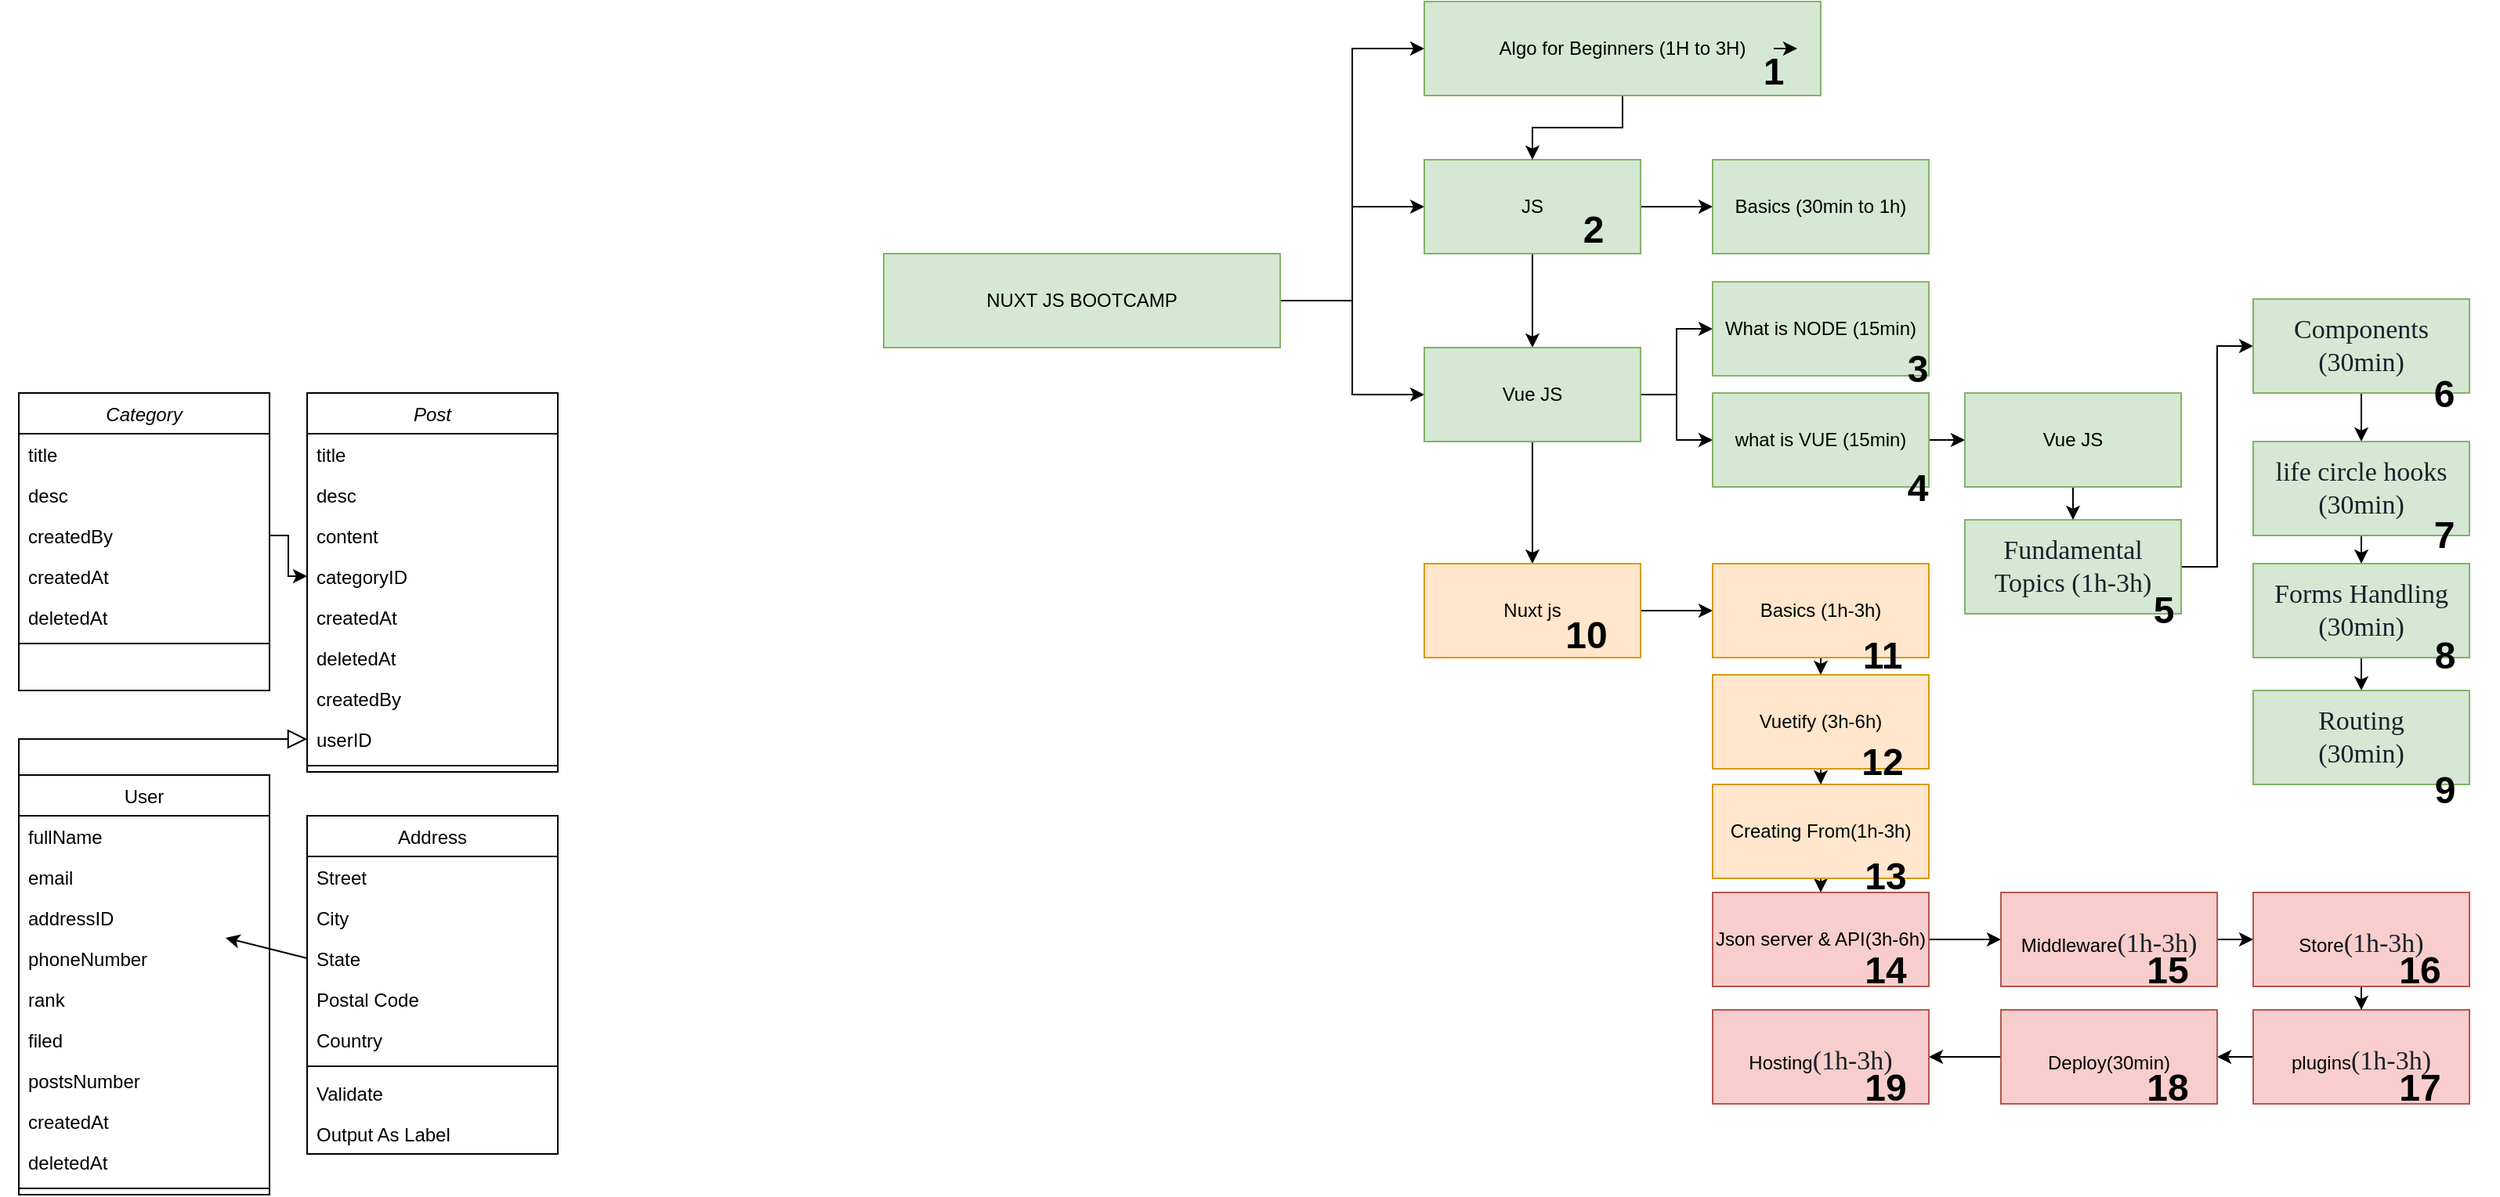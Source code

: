 <mxfile version="20.6.2" type="github">
  <diagram id="C5RBs43oDa-KdzZeNtuy" name="Page-1">
    <mxGraphModel dx="578" dy="1214" grid="1" gridSize="23" guides="1" tooltips="1" connect="1" arrows="1" fold="1" page="0" pageScale="1" pageWidth="827" pageHeight="1169" math="0" shadow="0">
      <root>
        <mxCell id="WIyWlLk6GJQsqaUBKTNV-0" />
        <mxCell id="WIyWlLk6GJQsqaUBKTNV-1" parent="WIyWlLk6GJQsqaUBKTNV-0" />
        <object label="Post" id="kCnNs-N1UpQutXAOZgna-0">
          <mxCell style="swimlane;fontStyle=2;align=center;verticalAlign=top;childLayout=stackLayout;horizontal=1;startSize=26;horizontalStack=0;resizeParent=1;resizeLast=0;collapsible=1;marginBottom=0;rounded=0;shadow=0;strokeWidth=1;" parent="WIyWlLk6GJQsqaUBKTNV-1" vertex="1">
            <mxGeometry x="1311" y="66" width="160" height="242" as="geometry">
              <mxRectangle x="1403" y="276" width="160" height="26" as="alternateBounds" />
            </mxGeometry>
          </mxCell>
        </object>
        <mxCell id="kCnNs-N1UpQutXAOZgna-1" value="title" style="text;align=left;verticalAlign=top;spacingLeft=4;spacingRight=4;overflow=hidden;rotatable=0;points=[[0,0.5],[1,0.5]];portConstraint=eastwest;" parent="kCnNs-N1UpQutXAOZgna-0" vertex="1">
          <mxGeometry y="26" width="160" height="26" as="geometry" />
        </mxCell>
        <mxCell id="kCnNs-N1UpQutXAOZgna-2" value="desc" style="text;align=left;verticalAlign=top;spacingLeft=4;spacingRight=4;overflow=hidden;rotatable=0;points=[[0,0.5],[1,0.5]];portConstraint=eastwest;rounded=0;shadow=0;html=0;" parent="kCnNs-N1UpQutXAOZgna-0" vertex="1">
          <mxGeometry y="52" width="160" height="26" as="geometry" />
        </mxCell>
        <mxCell id="kCnNs-N1UpQutXAOZgna-3" value="content" style="text;align=left;verticalAlign=top;spacingLeft=4;spacingRight=4;overflow=hidden;rotatable=0;points=[[0,0.5],[1,0.5]];portConstraint=eastwest;rounded=0;shadow=0;html=0;" parent="kCnNs-N1UpQutXAOZgna-0" vertex="1">
          <mxGeometry y="78" width="160" height="26" as="geometry" />
        </mxCell>
        <mxCell id="kCnNs-N1UpQutXAOZgna-31" value="categoryID" style="text;align=left;verticalAlign=top;spacingLeft=4;spacingRight=4;overflow=hidden;rotatable=0;points=[[0,0.5],[1,0.5]];portConstraint=eastwest;rounded=0;shadow=0;html=0;" parent="kCnNs-N1UpQutXAOZgna-0" vertex="1">
          <mxGeometry y="104" width="160" height="26" as="geometry" />
        </mxCell>
        <mxCell id="kCnNs-N1UpQutXAOZgna-47" value="createdAt" style="text;align=left;verticalAlign=top;spacingLeft=4;spacingRight=4;overflow=hidden;rotatable=0;points=[[0,0.5],[1,0.5]];portConstraint=eastwest;rounded=0;shadow=0;html=0;" parent="kCnNs-N1UpQutXAOZgna-0" vertex="1">
          <mxGeometry y="130" width="160" height="26" as="geometry" />
        </mxCell>
        <mxCell id="kCnNs-N1UpQutXAOZgna-48" value="deletedAt" style="text;align=left;verticalAlign=top;spacingLeft=4;spacingRight=4;overflow=hidden;rotatable=0;points=[[0,0.5],[1,0.5]];portConstraint=eastwest;rounded=0;shadow=0;html=0;" parent="kCnNs-N1UpQutXAOZgna-0" vertex="1">
          <mxGeometry y="156" width="160" height="26" as="geometry" />
        </mxCell>
        <mxCell id="kCnNs-N1UpQutXAOZgna-46" value="createdBy" style="text;align=left;verticalAlign=top;spacingLeft=4;spacingRight=4;overflow=hidden;rotatable=0;points=[[0,0.5],[1,0.5]];portConstraint=eastwest;rounded=0;shadow=0;html=0;" parent="kCnNs-N1UpQutXAOZgna-0" vertex="1">
          <mxGeometry y="182" width="160" height="26" as="geometry" />
        </mxCell>
        <mxCell id="kCnNs-N1UpQutXAOZgna-32" value="userID" style="text;align=left;verticalAlign=top;spacingLeft=4;spacingRight=4;overflow=hidden;rotatable=0;points=[[0,0.5],[1,0.5]];portConstraint=eastwest;rounded=0;shadow=0;html=0;" parent="kCnNs-N1UpQutXAOZgna-0" vertex="1">
          <mxGeometry y="208" width="160" height="26" as="geometry" />
        </mxCell>
        <mxCell id="kCnNs-N1UpQutXAOZgna-4" value="" style="line;html=1;strokeWidth=1;align=left;verticalAlign=middle;spacingTop=-1;spacingLeft=3;spacingRight=3;rotatable=0;labelPosition=right;points=[];portConstraint=eastwest;" parent="kCnNs-N1UpQutXAOZgna-0" vertex="1">
          <mxGeometry y="234" width="160" height="8" as="geometry" />
        </mxCell>
        <mxCell id="kCnNs-N1UpQutXAOZgna-6" value="User" style="swimlane;fontStyle=0;align=center;verticalAlign=top;childLayout=stackLayout;horizontal=1;startSize=26;horizontalStack=0;resizeParent=1;resizeLast=0;collapsible=1;marginBottom=0;rounded=0;shadow=0;strokeWidth=1;" parent="WIyWlLk6GJQsqaUBKTNV-1" vertex="1">
          <mxGeometry x="1127" y="310" width="160" height="268" as="geometry">
            <mxRectangle x="130" y="380" width="160" height="26" as="alternateBounds" />
          </mxGeometry>
        </mxCell>
        <mxCell id="kCnNs-N1UpQutXAOZgna-7" value="fullName" style="text;align=left;verticalAlign=top;spacingLeft=4;spacingRight=4;overflow=hidden;rotatable=0;points=[[0,0.5],[1,0.5]];portConstraint=eastwest;" parent="kCnNs-N1UpQutXAOZgna-6" vertex="1">
          <mxGeometry y="26" width="160" height="26" as="geometry" />
        </mxCell>
        <mxCell id="kCnNs-N1UpQutXAOZgna-33" value="email" style="text;align=left;verticalAlign=top;spacingLeft=4;spacingRight=4;overflow=hidden;rotatable=0;points=[[0,0.5],[1,0.5]];portConstraint=eastwest;rounded=0;shadow=0;html=0;" parent="kCnNs-N1UpQutXAOZgna-6" vertex="1">
          <mxGeometry y="52" width="160" height="26" as="geometry" />
        </mxCell>
        <mxCell id="kCnNs-N1UpQutXAOZgna-37" value="addressID" style="text;align=left;verticalAlign=top;spacingLeft=4;spacingRight=4;overflow=hidden;rotatable=0;points=[[0,0.5],[1,0.5]];portConstraint=eastwest;rounded=0;shadow=0;html=0;" parent="kCnNs-N1UpQutXAOZgna-6" vertex="1">
          <mxGeometry y="78" width="160" height="26" as="geometry" />
        </mxCell>
        <mxCell id="kCnNs-N1UpQutXAOZgna-34" value="phoneNumber" style="text;align=left;verticalAlign=top;spacingLeft=4;spacingRight=4;overflow=hidden;rotatable=0;points=[[0,0.5],[1,0.5]];portConstraint=eastwest;rounded=0;shadow=0;html=0;" parent="kCnNs-N1UpQutXAOZgna-6" vertex="1">
          <mxGeometry y="104" width="160" height="26" as="geometry" />
        </mxCell>
        <mxCell id="kCnNs-N1UpQutXAOZgna-8" value="rank" style="text;align=left;verticalAlign=top;spacingLeft=4;spacingRight=4;overflow=hidden;rotatable=0;points=[[0,0.5],[1,0.5]];portConstraint=eastwest;rounded=0;shadow=0;html=0;" parent="kCnNs-N1UpQutXAOZgna-6" vertex="1">
          <mxGeometry y="130" width="160" height="26" as="geometry" />
        </mxCell>
        <mxCell id="kCnNs-N1UpQutXAOZgna-36" value="filed" style="text;align=left;verticalAlign=top;spacingLeft=4;spacingRight=4;overflow=hidden;rotatable=0;points=[[0,0.5],[1,0.5]];portConstraint=eastwest;rounded=0;shadow=0;html=0;" parent="kCnNs-N1UpQutXAOZgna-6" vertex="1">
          <mxGeometry y="156" width="160" height="26" as="geometry" />
        </mxCell>
        <mxCell id="kCnNs-N1UpQutXAOZgna-35" value="postsNumber" style="text;align=left;verticalAlign=top;spacingLeft=4;spacingRight=4;overflow=hidden;rotatable=0;points=[[0,0.5],[1,0.5]];portConstraint=eastwest;rounded=0;shadow=0;html=0;" parent="kCnNs-N1UpQutXAOZgna-6" vertex="1">
          <mxGeometry y="182" width="160" height="26" as="geometry" />
        </mxCell>
        <mxCell id="kCnNs-N1UpQutXAOZgna-49" value="createdAt" style="text;align=left;verticalAlign=top;spacingLeft=4;spacingRight=4;overflow=hidden;rotatable=0;points=[[0,0.5],[1,0.5]];portConstraint=eastwest;rounded=0;shadow=0;html=0;" parent="kCnNs-N1UpQutXAOZgna-6" vertex="1">
          <mxGeometry y="208" width="160" height="26" as="geometry" />
        </mxCell>
        <mxCell id="kCnNs-N1UpQutXAOZgna-50" value="deletedAt" style="text;align=left;verticalAlign=top;spacingLeft=4;spacingRight=4;overflow=hidden;rotatable=0;points=[[0,0.5],[1,0.5]];portConstraint=eastwest;rounded=0;shadow=0;html=0;" parent="kCnNs-N1UpQutXAOZgna-6" vertex="1">
          <mxGeometry y="234" width="160" height="26" as="geometry" />
        </mxCell>
        <mxCell id="kCnNs-N1UpQutXAOZgna-9" value="" style="line;html=1;strokeWidth=1;align=left;verticalAlign=middle;spacingTop=-1;spacingLeft=3;spacingRight=3;rotatable=0;labelPosition=right;points=[];portConstraint=eastwest;" parent="kCnNs-N1UpQutXAOZgna-6" vertex="1">
          <mxGeometry y="260" width="160" height="8" as="geometry" />
        </mxCell>
        <mxCell id="kCnNs-N1UpQutXAOZgna-12" value="" style="endArrow=block;endSize=10;endFill=0;shadow=0;strokeWidth=1;rounded=0;edgeStyle=elbowEdgeStyle;elbow=vertical;entryX=0;entryY=0.5;entryDx=0;entryDy=0;" parent="WIyWlLk6GJQsqaUBKTNV-1" source="kCnNs-N1UpQutXAOZgna-6" target="kCnNs-N1UpQutXAOZgna-32" edge="1">
          <mxGeometry width="160" relative="1" as="geometry">
            <mxPoint x="1195" y="195" as="sourcePoint" />
            <mxPoint x="1195" y="195" as="targetPoint" />
            <Array as="points">
              <mxPoint x="1127" y="287" />
            </Array>
          </mxGeometry>
        </mxCell>
        <mxCell id="kCnNs-N1UpQutXAOZgna-17" value="Address" style="swimlane;fontStyle=0;align=center;verticalAlign=top;childLayout=stackLayout;horizontal=1;startSize=26;horizontalStack=0;resizeParent=1;resizeLast=0;collapsible=1;marginBottom=0;rounded=0;shadow=0;strokeWidth=1;" parent="WIyWlLk6GJQsqaUBKTNV-1" vertex="1">
          <mxGeometry x="1311" y="336" width="160" height="216" as="geometry">
            <mxRectangle x="550" y="140" width="160" height="26" as="alternateBounds" />
          </mxGeometry>
        </mxCell>
        <mxCell id="kCnNs-N1UpQutXAOZgna-18" value="Street" style="text;align=left;verticalAlign=top;spacingLeft=4;spacingRight=4;overflow=hidden;rotatable=0;points=[[0,0.5],[1,0.5]];portConstraint=eastwest;" parent="kCnNs-N1UpQutXAOZgna-17" vertex="1">
          <mxGeometry y="26" width="160" height="26" as="geometry" />
        </mxCell>
        <mxCell id="kCnNs-N1UpQutXAOZgna-19" value="City" style="text;align=left;verticalAlign=top;spacingLeft=4;spacingRight=4;overflow=hidden;rotatable=0;points=[[0,0.5],[1,0.5]];portConstraint=eastwest;rounded=0;shadow=0;html=0;" parent="kCnNs-N1UpQutXAOZgna-17" vertex="1">
          <mxGeometry y="52" width="160" height="26" as="geometry" />
        </mxCell>
        <mxCell id="kCnNs-N1UpQutXAOZgna-20" value="State" style="text;align=left;verticalAlign=top;spacingLeft=4;spacingRight=4;overflow=hidden;rotatable=0;points=[[0,0.5],[1,0.5]];portConstraint=eastwest;rounded=0;shadow=0;html=0;" parent="kCnNs-N1UpQutXAOZgna-17" vertex="1">
          <mxGeometry y="78" width="160" height="26" as="geometry" />
        </mxCell>
        <mxCell id="kCnNs-N1UpQutXAOZgna-21" value="Postal Code" style="text;align=left;verticalAlign=top;spacingLeft=4;spacingRight=4;overflow=hidden;rotatable=0;points=[[0,0.5],[1,0.5]];portConstraint=eastwest;rounded=0;shadow=0;html=0;" parent="kCnNs-N1UpQutXAOZgna-17" vertex="1">
          <mxGeometry y="104" width="160" height="26" as="geometry" />
        </mxCell>
        <mxCell id="kCnNs-N1UpQutXAOZgna-22" value="Country" style="text;align=left;verticalAlign=top;spacingLeft=4;spacingRight=4;overflow=hidden;rotatable=0;points=[[0,0.5],[1,0.5]];portConstraint=eastwest;rounded=0;shadow=0;html=0;" parent="kCnNs-N1UpQutXAOZgna-17" vertex="1">
          <mxGeometry y="130" width="160" height="26" as="geometry" />
        </mxCell>
        <mxCell id="kCnNs-N1UpQutXAOZgna-23" value="" style="line;html=1;strokeWidth=1;align=left;verticalAlign=middle;spacingTop=-1;spacingLeft=3;spacingRight=3;rotatable=0;labelPosition=right;points=[];portConstraint=eastwest;" parent="kCnNs-N1UpQutXAOZgna-17" vertex="1">
          <mxGeometry y="156" width="160" height="8" as="geometry" />
        </mxCell>
        <mxCell id="kCnNs-N1UpQutXAOZgna-24" value="Validate" style="text;align=left;verticalAlign=top;spacingLeft=4;spacingRight=4;overflow=hidden;rotatable=0;points=[[0,0.5],[1,0.5]];portConstraint=eastwest;" parent="kCnNs-N1UpQutXAOZgna-17" vertex="1">
          <mxGeometry y="164" width="160" height="26" as="geometry" />
        </mxCell>
        <mxCell id="kCnNs-N1UpQutXAOZgna-25" value="Output As Label" style="text;align=left;verticalAlign=top;spacingLeft=4;spacingRight=4;overflow=hidden;rotatable=0;points=[[0,0.5],[1,0.5]];portConstraint=eastwest;" parent="kCnNs-N1UpQutXAOZgna-17" vertex="1">
          <mxGeometry y="190" width="160" height="26" as="geometry" />
        </mxCell>
        <mxCell id="kCnNs-N1UpQutXAOZgna-38" value="" style="endArrow=classic;html=1;rounded=0;exitX=0;exitY=0.5;exitDx=0;exitDy=0;" parent="WIyWlLk6GJQsqaUBKTNV-1" source="kCnNs-N1UpQutXAOZgna-20" target="kCnNs-N1UpQutXAOZgna-37" edge="1">
          <mxGeometry width="50" height="50" relative="1" as="geometry">
            <mxPoint x="1334" y="418" as="sourcePoint" />
            <mxPoint x="1384" y="368" as="targetPoint" />
          </mxGeometry>
        </mxCell>
        <object label="Category" id="kCnNs-N1UpQutXAOZgna-39">
          <mxCell style="swimlane;fontStyle=2;align=center;verticalAlign=top;childLayout=stackLayout;horizontal=1;startSize=26;horizontalStack=0;resizeParent=1;resizeLast=0;collapsible=1;marginBottom=0;rounded=0;shadow=0;strokeWidth=1;" parent="WIyWlLk6GJQsqaUBKTNV-1" vertex="1">
            <mxGeometry x="1127" y="66" width="160" height="190" as="geometry">
              <mxRectangle x="1035" y="92" width="160" height="26" as="alternateBounds" />
            </mxGeometry>
          </mxCell>
        </object>
        <mxCell id="kCnNs-N1UpQutXAOZgna-40" value="title" style="text;align=left;verticalAlign=top;spacingLeft=4;spacingRight=4;overflow=hidden;rotatable=0;points=[[0,0.5],[1,0.5]];portConstraint=eastwest;" parent="kCnNs-N1UpQutXAOZgna-39" vertex="1">
          <mxGeometry y="26" width="160" height="26" as="geometry" />
        </mxCell>
        <mxCell id="kCnNs-N1UpQutXAOZgna-41" value="desc" style="text;align=left;verticalAlign=top;spacingLeft=4;spacingRight=4;overflow=hidden;rotatable=0;points=[[0,0.5],[1,0.5]];portConstraint=eastwest;rounded=0;shadow=0;html=0;" parent="kCnNs-N1UpQutXAOZgna-39" vertex="1">
          <mxGeometry y="52" width="160" height="26" as="geometry" />
        </mxCell>
        <mxCell id="kCnNs-N1UpQutXAOZgna-42" value="createdBy" style="text;align=left;verticalAlign=top;spacingLeft=4;spacingRight=4;overflow=hidden;rotatable=0;points=[[0,0.5],[1,0.5]];portConstraint=eastwest;rounded=0;shadow=0;html=0;" parent="kCnNs-N1UpQutXAOZgna-39" vertex="1">
          <mxGeometry y="78" width="160" height="26" as="geometry" />
        </mxCell>
        <mxCell id="kCnNs-N1UpQutXAOZgna-43" value="createdAt" style="text;align=left;verticalAlign=top;spacingLeft=4;spacingRight=4;overflow=hidden;rotatable=0;points=[[0,0.5],[1,0.5]];portConstraint=eastwest;rounded=0;shadow=0;html=0;" parent="kCnNs-N1UpQutXAOZgna-39" vertex="1">
          <mxGeometry y="104" width="160" height="26" as="geometry" />
        </mxCell>
        <mxCell id="kCnNs-N1UpQutXAOZgna-44" value="deletedAt" style="text;align=left;verticalAlign=top;spacingLeft=4;spacingRight=4;overflow=hidden;rotatable=0;points=[[0,0.5],[1,0.5]];portConstraint=eastwest;rounded=0;shadow=0;html=0;" parent="kCnNs-N1UpQutXAOZgna-39" vertex="1">
          <mxGeometry y="130" width="160" height="26" as="geometry" />
        </mxCell>
        <mxCell id="kCnNs-N1UpQutXAOZgna-45" value="" style="line;html=1;strokeWidth=1;align=left;verticalAlign=middle;spacingTop=-1;spacingLeft=3;spacingRight=3;rotatable=0;labelPosition=right;points=[];portConstraint=eastwest;" parent="kCnNs-N1UpQutXAOZgna-39" vertex="1">
          <mxGeometry y="156" width="160" height="8" as="geometry" />
        </mxCell>
        <mxCell id="kCnNs-N1UpQutXAOZgna-52" value="" style="edgeStyle=elbowEdgeStyle;elbow=horizontal;endArrow=classic;html=1;rounded=0;exitX=1;exitY=0.5;exitDx=0;exitDy=0;entryX=0;entryY=0.5;entryDx=0;entryDy=0;" parent="WIyWlLk6GJQsqaUBKTNV-1" source="kCnNs-N1UpQutXAOZgna-42" target="kCnNs-N1UpQutXAOZgna-31" edge="1">
          <mxGeometry width="50" height="50" relative="1" as="geometry">
            <mxPoint x="874" y="188" as="sourcePoint" />
            <mxPoint x="924" y="138" as="targetPoint" />
          </mxGeometry>
        </mxCell>
        <mxCell id="k8ySrcnPXv-PiuP4__8U-2" style="edgeStyle=orthogonalEdgeStyle;rounded=0;orthogonalLoop=1;jettySize=auto;html=1;" edge="1" parent="WIyWlLk6GJQsqaUBKTNV-1" source="k8ySrcnPXv-PiuP4__8U-0" target="k8ySrcnPXv-PiuP4__8U-1">
          <mxGeometry relative="1" as="geometry" />
        </mxCell>
        <mxCell id="k8ySrcnPXv-PiuP4__8U-4" style="edgeStyle=orthogonalEdgeStyle;rounded=0;orthogonalLoop=1;jettySize=auto;html=1;exitX=1;exitY=0.5;exitDx=0;exitDy=0;" edge="1" parent="WIyWlLk6GJQsqaUBKTNV-1" source="k8ySrcnPXv-PiuP4__8U-0" target="k8ySrcnPXv-PiuP4__8U-3">
          <mxGeometry relative="1" as="geometry" />
        </mxCell>
        <mxCell id="k8ySrcnPXv-PiuP4__8U-81" style="edgeStyle=orthogonalEdgeStyle;rounded=0;orthogonalLoop=1;jettySize=auto;html=1;entryX=0;entryY=0.5;entryDx=0;entryDy=0;fontSize=12;fontColor=#FFFF99;" edge="1" parent="WIyWlLk6GJQsqaUBKTNV-1" source="k8ySrcnPXv-PiuP4__8U-0" target="k8ySrcnPXv-PiuP4__8U-36">
          <mxGeometry relative="1" as="geometry" />
        </mxCell>
        <mxCell id="k8ySrcnPXv-PiuP4__8U-0" value="NUXT JS BOOTCAMP" style="rounded=0;whiteSpace=wrap;html=1;fillColor=#d5e8d4;strokeColor=#82b366;" vertex="1" parent="WIyWlLk6GJQsqaUBKTNV-1">
          <mxGeometry x="1679" y="-23" width="253" height="60" as="geometry" />
        </mxCell>
        <mxCell id="k8ySrcnPXv-PiuP4__8U-6" style="edgeStyle=orthogonalEdgeStyle;rounded=0;orthogonalLoop=1;jettySize=auto;html=1;" edge="1" parent="WIyWlLk6GJQsqaUBKTNV-1" source="k8ySrcnPXv-PiuP4__8U-1" target="k8ySrcnPXv-PiuP4__8U-5">
          <mxGeometry relative="1" as="geometry" />
        </mxCell>
        <mxCell id="k8ySrcnPXv-PiuP4__8U-30" style="edgeStyle=orthogonalEdgeStyle;rounded=0;orthogonalLoop=1;jettySize=auto;html=1;" edge="1" parent="WIyWlLk6GJQsqaUBKTNV-1" source="k8ySrcnPXv-PiuP4__8U-1" target="k8ySrcnPXv-PiuP4__8U-3">
          <mxGeometry relative="1" as="geometry" />
        </mxCell>
        <mxCell id="k8ySrcnPXv-PiuP4__8U-1" value="JS" style="rounded=0;whiteSpace=wrap;html=1;fillColor=#d5e8d4;strokeColor=#82b366;" vertex="1" parent="WIyWlLk6GJQsqaUBKTNV-1">
          <mxGeometry x="2024" y="-83" width="138" height="60" as="geometry" />
        </mxCell>
        <mxCell id="k8ySrcnPXv-PiuP4__8U-8" style="edgeStyle=orthogonalEdgeStyle;rounded=0;orthogonalLoop=1;jettySize=auto;html=1;" edge="1" parent="WIyWlLk6GJQsqaUBKTNV-1" source="k8ySrcnPXv-PiuP4__8U-3" target="k8ySrcnPXv-PiuP4__8U-7">
          <mxGeometry relative="1" as="geometry" />
        </mxCell>
        <mxCell id="k8ySrcnPXv-PiuP4__8U-10" style="edgeStyle=orthogonalEdgeStyle;rounded=0;orthogonalLoop=1;jettySize=auto;html=1;" edge="1" parent="WIyWlLk6GJQsqaUBKTNV-1" source="k8ySrcnPXv-PiuP4__8U-3" target="k8ySrcnPXv-PiuP4__8U-9">
          <mxGeometry relative="1" as="geometry" />
        </mxCell>
        <mxCell id="k8ySrcnPXv-PiuP4__8U-32" style="edgeStyle=orthogonalEdgeStyle;rounded=0;orthogonalLoop=1;jettySize=auto;html=1;" edge="1" parent="WIyWlLk6GJQsqaUBKTNV-1" source="k8ySrcnPXv-PiuP4__8U-3" target="k8ySrcnPXv-PiuP4__8U-31">
          <mxGeometry relative="1" as="geometry" />
        </mxCell>
        <mxCell id="k8ySrcnPXv-PiuP4__8U-3" value="Vue JS" style="rounded=0;whiteSpace=wrap;html=1;fillColor=#d5e8d4;strokeColor=#82b366;" vertex="1" parent="WIyWlLk6GJQsqaUBKTNV-1">
          <mxGeometry x="2024" y="37" width="138" height="60" as="geometry" />
        </mxCell>
        <mxCell id="k8ySrcnPXv-PiuP4__8U-5" value="Basics (30min to 1h)" style="rounded=0;whiteSpace=wrap;html=1;fillColor=#d5e8d4;strokeColor=#82b366;" vertex="1" parent="WIyWlLk6GJQsqaUBKTNV-1">
          <mxGeometry x="2208" y="-83" width="138" height="60" as="geometry" />
        </mxCell>
        <mxCell id="k8ySrcnPXv-PiuP4__8U-35" style="edgeStyle=orthogonalEdgeStyle;rounded=0;orthogonalLoop=1;jettySize=auto;html=1;" edge="1" parent="WIyWlLk6GJQsqaUBKTNV-1" source="k8ySrcnPXv-PiuP4__8U-7" target="k8ySrcnPXv-PiuP4__8U-15">
          <mxGeometry relative="1" as="geometry" />
        </mxCell>
        <mxCell id="k8ySrcnPXv-PiuP4__8U-7" value="what is VUE (15min)" style="rounded=0;whiteSpace=wrap;html=1;fillColor=#d5e8d4;strokeColor=#82b366;" vertex="1" parent="WIyWlLk6GJQsqaUBKTNV-1">
          <mxGeometry x="2208" y="66" width="138" height="60" as="geometry" />
        </mxCell>
        <mxCell id="k8ySrcnPXv-PiuP4__8U-9" value="What is NODE (15min)" style="rounded=0;whiteSpace=wrap;html=1;fillColor=#d5e8d4;strokeColor=#82b366;" vertex="1" parent="WIyWlLk6GJQsqaUBKTNV-1">
          <mxGeometry x="2208" y="-5" width="138" height="60" as="geometry" />
        </mxCell>
        <mxCell id="k8ySrcnPXv-PiuP4__8U-22" style="edgeStyle=orthogonalEdgeStyle;rounded=0;orthogonalLoop=1;jettySize=auto;html=1;startArrow=none;" edge="1" parent="WIyWlLk6GJQsqaUBKTNV-1" source="k8ySrcnPXv-PiuP4__8U-19" target="k8ySrcnPXv-PiuP4__8U-21">
          <mxGeometry relative="1" as="geometry" />
        </mxCell>
        <mxCell id="k8ySrcnPXv-PiuP4__8U-28" style="edgeStyle=orthogonalEdgeStyle;rounded=0;orthogonalLoop=1;jettySize=auto;html=1;entryX=0;entryY=0.5;entryDx=0;entryDy=0;" edge="1" parent="WIyWlLk6GJQsqaUBKTNV-1" source="k8ySrcnPXv-PiuP4__8U-13" target="k8ySrcnPXv-PiuP4__8U-17">
          <mxGeometry relative="1" as="geometry" />
        </mxCell>
        <mxCell id="k8ySrcnPXv-PiuP4__8U-13" value="&lt;span style=&quot;color: rgb(26, 32, 44); font-family: balsamiq; font-size: 17px; text-align: start;&quot;&gt;Fundamental Topics (1h-3h)&lt;/span&gt;" style="rounded=0;whiteSpace=wrap;html=1;fillColor=#d5e8d4;strokeColor=#82b366;" vertex="1" parent="WIyWlLk6GJQsqaUBKTNV-1">
          <mxGeometry x="2369" y="147" width="138" height="60" as="geometry" />
        </mxCell>
        <mxCell id="k8ySrcnPXv-PiuP4__8U-26" style="edgeStyle=orthogonalEdgeStyle;rounded=0;orthogonalLoop=1;jettySize=auto;html=1;" edge="1" parent="WIyWlLk6GJQsqaUBKTNV-1" source="k8ySrcnPXv-PiuP4__8U-15" target="k8ySrcnPXv-PiuP4__8U-13">
          <mxGeometry relative="1" as="geometry" />
        </mxCell>
        <mxCell id="k8ySrcnPXv-PiuP4__8U-15" value="Vue JS" style="rounded=0;whiteSpace=wrap;html=1;fillColor=#d5e8d4;strokeColor=#82b366;" vertex="1" parent="WIyWlLk6GJQsqaUBKTNV-1">
          <mxGeometry x="2369" y="66" width="138" height="60" as="geometry" />
        </mxCell>
        <mxCell id="k8ySrcnPXv-PiuP4__8U-34" style="edgeStyle=orthogonalEdgeStyle;rounded=0;orthogonalLoop=1;jettySize=auto;html=1;" edge="1" parent="WIyWlLk6GJQsqaUBKTNV-1" source="k8ySrcnPXv-PiuP4__8U-21" target="k8ySrcnPXv-PiuP4__8U-33">
          <mxGeometry relative="1" as="geometry" />
        </mxCell>
        <mxCell id="k8ySrcnPXv-PiuP4__8U-21" value="&lt;div style=&quot;&quot;&gt;&lt;span style=&quot;background-color: initial; font-size: 17px;&quot;&gt;&lt;font face=&quot;balsamiq&quot; color=&quot;#1a202c&quot;&gt;Forms Handling&lt;/font&gt;&lt;/span&gt;&lt;/div&gt;&lt;div style=&quot;&quot;&gt;&lt;span style=&quot;color: rgb(26, 32, 44); font-family: balsamiq; font-size: 17px;&quot;&gt;(30min)&lt;/span&gt;&lt;span style=&quot;background-color: initial; font-size: 17px;&quot;&gt;&lt;font face=&quot;balsamiq&quot; color=&quot;#1a202c&quot;&gt;&lt;br&gt;&lt;/font&gt;&lt;/span&gt;&lt;/div&gt;" style="rounded=0;whiteSpace=wrap;html=1;fillColor=#d5e8d4;strokeColor=#82b366;" vertex="1" parent="WIyWlLk6GJQsqaUBKTNV-1">
          <mxGeometry x="2553" y="175" width="138" height="60" as="geometry" />
        </mxCell>
        <mxCell id="k8ySrcnPXv-PiuP4__8U-29" style="edgeStyle=orthogonalEdgeStyle;rounded=0;orthogonalLoop=1;jettySize=auto;html=1;" edge="1" parent="WIyWlLk6GJQsqaUBKTNV-1" source="k8ySrcnPXv-PiuP4__8U-17" target="k8ySrcnPXv-PiuP4__8U-19">
          <mxGeometry relative="1" as="geometry" />
        </mxCell>
        <mxCell id="k8ySrcnPXv-PiuP4__8U-17" value="&lt;span style=&quot;color: rgb(26, 32, 44); font-family: balsamiq; font-size: 17px; text-align: start;&quot;&gt;Components (30min)&lt;/span&gt;" style="rounded=0;whiteSpace=wrap;html=1;fillColor=#d5e8d4;strokeColor=#82b366;" vertex="1" parent="WIyWlLk6GJQsqaUBKTNV-1">
          <mxGeometry x="2553" y="6" width="138" height="60" as="geometry" />
        </mxCell>
        <mxCell id="k8ySrcnPXv-PiuP4__8U-19" value="&lt;span style=&quot;color: rgb(26, 32, 44); font-family: balsamiq; font-size: 17px; text-align: start;&quot;&gt;life circle hooks&lt;br&gt;&lt;/span&gt;&lt;span style=&quot;color: rgb(26, 32, 44); font-family: balsamiq; font-size: 17px; text-align: start;&quot;&gt;(30min)&lt;/span&gt;&lt;span style=&quot;color: rgb(26, 32, 44); font-family: balsamiq; font-size: 17px; text-align: start;&quot;&gt;&lt;br&gt;&lt;/span&gt;" style="rounded=0;whiteSpace=wrap;html=1;fillColor=#d5e8d4;strokeColor=#82b366;" vertex="1" parent="WIyWlLk6GJQsqaUBKTNV-1">
          <mxGeometry x="2553" y="97" width="138" height="60" as="geometry" />
        </mxCell>
        <mxCell id="k8ySrcnPXv-PiuP4__8U-40" style="edgeStyle=orthogonalEdgeStyle;rounded=0;orthogonalLoop=1;jettySize=auto;html=1;" edge="1" parent="WIyWlLk6GJQsqaUBKTNV-1" source="k8ySrcnPXv-PiuP4__8U-31" target="k8ySrcnPXv-PiuP4__8U-39">
          <mxGeometry relative="1" as="geometry" />
        </mxCell>
        <mxCell id="k8ySrcnPXv-PiuP4__8U-31" value="Nuxt js" style="rounded=0;whiteSpace=wrap;html=1;fillColor=#ffe6cc;strokeColor=#d79b00;" vertex="1" parent="WIyWlLk6GJQsqaUBKTNV-1">
          <mxGeometry x="2024" y="175" width="138" height="60" as="geometry" />
        </mxCell>
        <mxCell id="k8ySrcnPXv-PiuP4__8U-33" value="&lt;div style=&quot;text-align: start;&quot;&gt;&lt;span style=&quot;background-color: initial; font-size: 17px;&quot;&gt;&lt;font face=&quot;balsamiq&quot; color=&quot;#1a202c&quot;&gt;Routing&lt;/font&gt;&lt;/span&gt;&lt;/div&gt;&lt;div style=&quot;text-align: start;&quot;&gt;&lt;span style=&quot;color: rgb(26, 32, 44); font-family: balsamiq; font-size: 17px;&quot;&gt;(30min)&lt;/span&gt;&lt;span style=&quot;background-color: initial; font-size: 17px;&quot;&gt;&lt;font face=&quot;balsamiq&quot; color=&quot;#1a202c&quot;&gt;&lt;br&gt;&lt;/font&gt;&lt;/span&gt;&lt;/div&gt;" style="rounded=0;whiteSpace=wrap;html=1;fillColor=#d5e8d4;strokeColor=#82b366;" vertex="1" parent="WIyWlLk6GJQsqaUBKTNV-1">
          <mxGeometry x="2553" y="256" width="138" height="60" as="geometry" />
        </mxCell>
        <mxCell id="k8ySrcnPXv-PiuP4__8U-82" style="edgeStyle=orthogonalEdgeStyle;rounded=0;orthogonalLoop=1;jettySize=auto;html=1;fontSize=12;fontColor=#FFFF99;" edge="1" parent="WIyWlLk6GJQsqaUBKTNV-1" source="k8ySrcnPXv-PiuP4__8U-36" target="k8ySrcnPXv-PiuP4__8U-1">
          <mxGeometry relative="1" as="geometry" />
        </mxCell>
        <mxCell id="k8ySrcnPXv-PiuP4__8U-36" value="Algo for Beginners (1H to 3H)" style="rounded=0;whiteSpace=wrap;html=1;labelBackgroundColor=none;fillColor=#d5e8d4;strokeColor=#82b366;" vertex="1" parent="WIyWlLk6GJQsqaUBKTNV-1">
          <mxGeometry x="2024" y="-184" width="253" height="60" as="geometry" />
        </mxCell>
        <mxCell id="k8ySrcnPXv-PiuP4__8U-42" style="edgeStyle=orthogonalEdgeStyle;rounded=0;orthogonalLoop=1;jettySize=auto;html=1;" edge="1" parent="WIyWlLk6GJQsqaUBKTNV-1" source="k8ySrcnPXv-PiuP4__8U-39" target="k8ySrcnPXv-PiuP4__8U-41">
          <mxGeometry relative="1" as="geometry" />
        </mxCell>
        <mxCell id="k8ySrcnPXv-PiuP4__8U-39" value="Basics (1h-3h)" style="rounded=0;whiteSpace=wrap;html=1;fillColor=#ffe6cc;strokeColor=#d79b00;" vertex="1" parent="WIyWlLk6GJQsqaUBKTNV-1">
          <mxGeometry x="2208" y="175" width="138" height="60" as="geometry" />
        </mxCell>
        <mxCell id="k8ySrcnPXv-PiuP4__8U-62" style="edgeStyle=orthogonalEdgeStyle;rounded=0;orthogonalLoop=1;jettySize=auto;html=1;entryX=0.5;entryY=0;entryDx=0;entryDy=0;fontSize=24;" edge="1" parent="WIyWlLk6GJQsqaUBKTNV-1" source="k8ySrcnPXv-PiuP4__8U-41" target="k8ySrcnPXv-PiuP4__8U-45">
          <mxGeometry relative="1" as="geometry" />
        </mxCell>
        <mxCell id="k8ySrcnPXv-PiuP4__8U-41" value="Vuetify (3h-6h)" style="rounded=0;whiteSpace=wrap;html=1;fillColor=#ffe6cc;strokeColor=#d79b00;" vertex="1" parent="WIyWlLk6GJQsqaUBKTNV-1">
          <mxGeometry x="2208" y="246" width="138" height="60" as="geometry" />
        </mxCell>
        <mxCell id="k8ySrcnPXv-PiuP4__8U-48" style="edgeStyle=orthogonalEdgeStyle;rounded=0;orthogonalLoop=1;jettySize=auto;html=1;" edge="1" parent="WIyWlLk6GJQsqaUBKTNV-1" source="k8ySrcnPXv-PiuP4__8U-45" target="k8ySrcnPXv-PiuP4__8U-47">
          <mxGeometry relative="1" as="geometry" />
        </mxCell>
        <mxCell id="k8ySrcnPXv-PiuP4__8U-45" value="Creating From(1h-3h)" style="rounded=0;whiteSpace=wrap;html=1;fillColor=#ffe6cc;strokeColor=#d79b00;" vertex="1" parent="WIyWlLk6GJQsqaUBKTNV-1">
          <mxGeometry x="2208" y="316" width="138" height="60" as="geometry" />
        </mxCell>
        <mxCell id="k8ySrcnPXv-PiuP4__8U-66" style="edgeStyle=orthogonalEdgeStyle;rounded=0;orthogonalLoop=1;jettySize=auto;html=1;fontSize=24;" edge="1" parent="WIyWlLk6GJQsqaUBKTNV-1" source="k8ySrcnPXv-PiuP4__8U-47" target="k8ySrcnPXv-PiuP4__8U-65">
          <mxGeometry relative="1" as="geometry" />
        </mxCell>
        <mxCell id="k8ySrcnPXv-PiuP4__8U-47" value="Json server &amp;amp; API(3h-6h)" style="rounded=0;whiteSpace=wrap;html=1;fillColor=#f8cecc;strokeColor=#b85450;" vertex="1" parent="WIyWlLk6GJQsqaUBKTNV-1">
          <mxGeometry x="2208" y="385" width="138" height="60" as="geometry" />
        </mxCell>
        <mxCell id="k8ySrcnPXv-PiuP4__8U-49" value="&lt;b&gt;&lt;font style=&quot;font-size: 24px;&quot;&gt;3&lt;br&gt;&lt;/font&gt;&lt;/b&gt;" style="text;html=1;strokeColor=none;fillColor=none;align=center;verticalAlign=middle;whiteSpace=wrap;rounded=0;" vertex="1" parent="WIyWlLk6GJQsqaUBKTNV-1">
          <mxGeometry x="2309" y="36" width="60" height="30" as="geometry" />
        </mxCell>
        <mxCell id="k8ySrcnPXv-PiuP4__8U-50" value="&lt;b&gt;&lt;font style=&quot;font-size: 24px;&quot;&gt;1&lt;/font&gt;&lt;/b&gt;" style="text;html=1;strokeColor=none;fillColor=none;align=center;verticalAlign=middle;whiteSpace=wrap;rounded=0;" vertex="1" parent="WIyWlLk6GJQsqaUBKTNV-1">
          <mxGeometry x="2217" y="-154" width="60" height="30" as="geometry" />
        </mxCell>
        <mxCell id="k8ySrcnPXv-PiuP4__8U-51" value="&lt;b&gt;&lt;font style=&quot;font-size: 24px;&quot;&gt;2&lt;br&gt;&lt;/font&gt;&lt;/b&gt;" style="text;html=1;strokeColor=none;fillColor=none;align=center;verticalAlign=middle;whiteSpace=wrap;rounded=0;" vertex="1" parent="WIyWlLk6GJQsqaUBKTNV-1">
          <mxGeometry x="2102" y="-53" width="60" height="30" as="geometry" />
        </mxCell>
        <mxCell id="k8ySrcnPXv-PiuP4__8U-52" style="edgeStyle=orthogonalEdgeStyle;rounded=0;orthogonalLoop=1;jettySize=auto;html=1;exitX=0.5;exitY=0;exitDx=0;exitDy=0;entryX=0.75;entryY=0;entryDx=0;entryDy=0;fontSize=24;" edge="1" parent="WIyWlLk6GJQsqaUBKTNV-1" source="k8ySrcnPXv-PiuP4__8U-50" target="k8ySrcnPXv-PiuP4__8U-50">
          <mxGeometry relative="1" as="geometry" />
        </mxCell>
        <mxCell id="k8ySrcnPXv-PiuP4__8U-53" value="&lt;b&gt;&lt;font style=&quot;font-size: 24px;&quot;&gt;4&lt;br&gt;&lt;/font&gt;&lt;/b&gt;" style="text;html=1;strokeColor=none;fillColor=none;align=center;verticalAlign=middle;whiteSpace=wrap;rounded=0;" vertex="1" parent="WIyWlLk6GJQsqaUBKTNV-1">
          <mxGeometry x="2309" y="112" width="60" height="30" as="geometry" />
        </mxCell>
        <mxCell id="k8ySrcnPXv-PiuP4__8U-54" value="&lt;b&gt;&lt;font style=&quot;font-size: 24px;&quot;&gt;5&lt;br&gt;&lt;/font&gt;&lt;/b&gt;" style="text;html=1;strokeColor=none;fillColor=none;align=center;verticalAlign=middle;whiteSpace=wrap;rounded=0;" vertex="1" parent="WIyWlLk6GJQsqaUBKTNV-1">
          <mxGeometry x="2465.5" y="190" width="60" height="30" as="geometry" />
        </mxCell>
        <mxCell id="k8ySrcnPXv-PiuP4__8U-55" value="&lt;b&gt;&lt;font style=&quot;font-size: 24px;&quot;&gt;7&lt;br&gt;&lt;/font&gt;&lt;/b&gt;" style="text;html=1;strokeColor=none;fillColor=none;align=center;verticalAlign=middle;whiteSpace=wrap;rounded=0;" vertex="1" parent="WIyWlLk6GJQsqaUBKTNV-1">
          <mxGeometry x="2645" y="142" width="60" height="30" as="geometry" />
        </mxCell>
        <mxCell id="k8ySrcnPXv-PiuP4__8U-56" value="&lt;b&gt;&lt;font style=&quot;font-size: 24px;&quot;&gt;6&lt;br&gt;&lt;/font&gt;&lt;/b&gt;" style="text;html=1;strokeColor=none;fillColor=none;align=center;verticalAlign=middle;whiteSpace=wrap;rounded=0;" vertex="1" parent="WIyWlLk6GJQsqaUBKTNV-1">
          <mxGeometry x="2645" y="52" width="60" height="30" as="geometry" />
        </mxCell>
        <mxCell id="k8ySrcnPXv-PiuP4__8U-57" value="&lt;b&gt;&lt;font style=&quot;font-size: 24px;&quot;&gt;8&lt;br&gt;&lt;/font&gt;&lt;/b&gt;" style="text;html=1;strokeColor=none;fillColor=none;align=center;verticalAlign=middle;whiteSpace=wrap;rounded=0;" vertex="1" parent="WIyWlLk6GJQsqaUBKTNV-1">
          <mxGeometry x="2640.5" y="220" width="69" height="28" as="geometry" />
        </mxCell>
        <mxCell id="k8ySrcnPXv-PiuP4__8U-58" value="&lt;b&gt;&lt;font style=&quot;font-size: 24px;&quot;&gt;9&lt;br&gt;&lt;/font&gt;&lt;/b&gt;" style="text;html=1;strokeColor=none;fillColor=none;align=center;verticalAlign=middle;whiteSpace=wrap;rounded=0;" vertex="1" parent="WIyWlLk6GJQsqaUBKTNV-1">
          <mxGeometry x="2640.5" y="306" width="69" height="28" as="geometry" />
        </mxCell>
        <mxCell id="k8ySrcnPXv-PiuP4__8U-59" value="&lt;b&gt;&lt;font style=&quot;font-size: 24px;&quot;&gt;10&lt;br&gt;&lt;/font&gt;&lt;/b&gt;" style="text;html=1;strokeColor=none;fillColor=none;align=center;verticalAlign=middle;whiteSpace=wrap;rounded=0;" vertex="1" parent="WIyWlLk6GJQsqaUBKTNV-1">
          <mxGeometry x="2093" y="207" width="69" height="28" as="geometry" />
        </mxCell>
        <mxCell id="k8ySrcnPXv-PiuP4__8U-60" value="&lt;b&gt;&lt;font style=&quot;font-size: 24px;&quot;&gt;11&lt;br&gt;&lt;/font&gt;&lt;/b&gt;" style="text;html=1;strokeColor=none;fillColor=none;align=center;verticalAlign=middle;whiteSpace=wrap;rounded=0;" vertex="1" parent="WIyWlLk6GJQsqaUBKTNV-1">
          <mxGeometry x="2281.5" y="220" width="69" height="28" as="geometry" />
        </mxCell>
        <mxCell id="k8ySrcnPXv-PiuP4__8U-61" value="&lt;b&gt;&lt;font style=&quot;font-size: 24px;&quot;&gt;12&lt;br&gt;&lt;/font&gt;&lt;/b&gt;" style="text;html=1;strokeColor=none;fillColor=none;align=center;verticalAlign=middle;whiteSpace=wrap;rounded=0;" vertex="1" parent="WIyWlLk6GJQsqaUBKTNV-1">
          <mxGeometry x="2281.5" y="288" width="69" height="28" as="geometry" />
        </mxCell>
        <mxCell id="k8ySrcnPXv-PiuP4__8U-63" value="&lt;b&gt;&lt;font style=&quot;font-size: 24px;&quot;&gt;13&lt;br&gt;&lt;/font&gt;&lt;/b&gt;" style="text;html=1;strokeColor=none;fillColor=none;align=center;verticalAlign=middle;whiteSpace=wrap;rounded=0;" vertex="1" parent="WIyWlLk6GJQsqaUBKTNV-1">
          <mxGeometry x="2286" y="365" width="64.5" height="20" as="geometry" />
        </mxCell>
        <mxCell id="k8ySrcnPXv-PiuP4__8U-64" value="&lt;b&gt;&lt;font style=&quot;font-size: 24px;&quot;&gt;14&lt;br&gt;&lt;/font&gt;&lt;/b&gt;" style="text;html=1;strokeColor=none;fillColor=none;align=center;verticalAlign=middle;whiteSpace=wrap;rounded=0;" vertex="1" parent="WIyWlLk6GJQsqaUBKTNV-1">
          <mxGeometry x="2286" y="425" width="64.5" height="20" as="geometry" />
        </mxCell>
        <mxCell id="k8ySrcnPXv-PiuP4__8U-68" style="edgeStyle=orthogonalEdgeStyle;rounded=0;orthogonalLoop=1;jettySize=auto;html=1;fontSize=12;" edge="1" parent="WIyWlLk6GJQsqaUBKTNV-1" source="k8ySrcnPXv-PiuP4__8U-65" target="k8ySrcnPXv-PiuP4__8U-67">
          <mxGeometry relative="1" as="geometry" />
        </mxCell>
        <mxCell id="k8ySrcnPXv-PiuP4__8U-65" value="&lt;font style=&quot;font-size: 12px;&quot;&gt;Middleware&lt;/font&gt;&lt;span style=&quot;color: rgb(26, 32, 44); font-family: balsamiq; font-size: 17px; text-align: start;&quot;&gt;(1h-3h)&lt;/span&gt;" style="rounded=0;whiteSpace=wrap;html=1;fontSize=24;fillColor=#f8cecc;strokeColor=#b85450;" vertex="1" parent="WIyWlLk6GJQsqaUBKTNV-1">
          <mxGeometry x="2392" y="385" width="138" height="60" as="geometry" />
        </mxCell>
        <mxCell id="k8ySrcnPXv-PiuP4__8U-70" style="edgeStyle=orthogonalEdgeStyle;rounded=0;orthogonalLoop=1;jettySize=auto;html=1;fontSize=12;" edge="1" parent="WIyWlLk6GJQsqaUBKTNV-1" source="k8ySrcnPXv-PiuP4__8U-67" target="k8ySrcnPXv-PiuP4__8U-69">
          <mxGeometry relative="1" as="geometry" />
        </mxCell>
        <mxCell id="k8ySrcnPXv-PiuP4__8U-67" value="&lt;font style=&quot;font-size: 12px;&quot;&gt;Store&lt;/font&gt;&lt;span style=&quot;color: rgb(26, 32, 44); font-family: balsamiq; font-size: 17px; text-align: start;&quot;&gt;(1h-3h)&lt;/span&gt;" style="rounded=0;whiteSpace=wrap;html=1;fontSize=24;fillColor=#f8cecc;strokeColor=#b85450;" vertex="1" parent="WIyWlLk6GJQsqaUBKTNV-1">
          <mxGeometry x="2553" y="385" width="138" height="60" as="geometry" />
        </mxCell>
        <mxCell id="k8ySrcnPXv-PiuP4__8U-72" style="edgeStyle=orthogonalEdgeStyle;rounded=0;orthogonalLoop=1;jettySize=auto;html=1;fontSize=12;" edge="1" parent="WIyWlLk6GJQsqaUBKTNV-1" source="k8ySrcnPXv-PiuP4__8U-69" target="k8ySrcnPXv-PiuP4__8U-71">
          <mxGeometry relative="1" as="geometry" />
        </mxCell>
        <mxCell id="k8ySrcnPXv-PiuP4__8U-69" value="&lt;font style=&quot;font-size: 12px;&quot;&gt;plugins&lt;/font&gt;&lt;span style=&quot;color: rgb(26, 32, 44); font-family: balsamiq; font-size: 17px; text-align: start;&quot;&gt;(1h-3h)&lt;/span&gt;" style="rounded=0;whiteSpace=wrap;html=1;fontSize=24;fillColor=#f8cecc;strokeColor=#b85450;" vertex="1" parent="WIyWlLk6GJQsqaUBKTNV-1">
          <mxGeometry x="2553" y="460" width="138" height="60" as="geometry" />
        </mxCell>
        <mxCell id="k8ySrcnPXv-PiuP4__8U-74" style="edgeStyle=orthogonalEdgeStyle;rounded=0;orthogonalLoop=1;jettySize=auto;html=1;fontSize=12;" edge="1" parent="WIyWlLk6GJQsqaUBKTNV-1" source="k8ySrcnPXv-PiuP4__8U-71" target="k8ySrcnPXv-PiuP4__8U-73">
          <mxGeometry relative="1" as="geometry" />
        </mxCell>
        <mxCell id="k8ySrcnPXv-PiuP4__8U-71" value="&lt;font style=&quot;font-size: 12px;&quot;&gt;Deploy(30min)&lt;/font&gt;" style="rounded=0;whiteSpace=wrap;html=1;fontSize=24;fillColor=#f8cecc;strokeColor=#b85450;" vertex="1" parent="WIyWlLk6GJQsqaUBKTNV-1">
          <mxGeometry x="2392" y="460" width="138" height="60" as="geometry" />
        </mxCell>
        <mxCell id="k8ySrcnPXv-PiuP4__8U-73" value="&lt;font style=&quot;font-size: 12px;&quot;&gt;Hosting&lt;/font&gt;&lt;span style=&quot;color: rgb(26, 32, 44); font-family: balsamiq; font-size: 17px; text-align: start;&quot;&gt;(1h-3h)&lt;/span&gt;" style="rounded=0;whiteSpace=wrap;html=1;fontSize=24;fillColor=#f8cecc;strokeColor=#b85450;" vertex="1" parent="WIyWlLk6GJQsqaUBKTNV-1">
          <mxGeometry x="2208" y="460" width="138" height="60" as="geometry" />
        </mxCell>
        <mxCell id="k8ySrcnPXv-PiuP4__8U-75" value="&lt;b&gt;&lt;font style=&quot;font-size: 24px;&quot;&gt;15&lt;br&gt;&lt;/font&gt;&lt;/b&gt;" style="text;html=1;strokeColor=none;fillColor=none;align=center;verticalAlign=middle;whiteSpace=wrap;rounded=0;" vertex="1" parent="WIyWlLk6GJQsqaUBKTNV-1">
          <mxGeometry x="2465.5" y="425" width="64.5" height="20" as="geometry" />
        </mxCell>
        <mxCell id="k8ySrcnPXv-PiuP4__8U-76" value="&lt;b&gt;&lt;font style=&quot;font-size: 24px;&quot;&gt;16&lt;br&gt;&lt;/font&gt;&lt;/b&gt;" style="text;html=1;strokeColor=none;fillColor=none;align=center;verticalAlign=middle;whiteSpace=wrap;rounded=0;" vertex="1" parent="WIyWlLk6GJQsqaUBKTNV-1">
          <mxGeometry x="2626.5" y="425" width="64.5" height="20" as="geometry" />
        </mxCell>
        <mxCell id="k8ySrcnPXv-PiuP4__8U-77" value="&lt;b&gt;&lt;font style=&quot;font-size: 24px;&quot;&gt;17&lt;br&gt;&lt;/font&gt;&lt;/b&gt;" style="text;html=1;strokeColor=none;fillColor=none;align=center;verticalAlign=middle;whiteSpace=wrap;rounded=0;" vertex="1" parent="WIyWlLk6GJQsqaUBKTNV-1">
          <mxGeometry x="2626.5" y="500" width="64.5" height="20" as="geometry" />
        </mxCell>
        <mxCell id="k8ySrcnPXv-PiuP4__8U-78" value="&lt;b&gt;&lt;font style=&quot;font-size: 24px;&quot;&gt;18&lt;br&gt;&lt;/font&gt;&lt;/b&gt;" style="text;html=1;strokeColor=none;fillColor=none;align=center;verticalAlign=middle;whiteSpace=wrap;rounded=0;" vertex="1" parent="WIyWlLk6GJQsqaUBKTNV-1">
          <mxGeometry x="2465.5" y="500" width="64.5" height="20" as="geometry" />
        </mxCell>
        <mxCell id="k8ySrcnPXv-PiuP4__8U-79" value="&lt;b&gt;&lt;font style=&quot;font-size: 24px;&quot;&gt;19&lt;br&gt;&lt;/font&gt;&lt;/b&gt;" style="text;html=1;strokeColor=none;fillColor=none;align=center;verticalAlign=middle;whiteSpace=wrap;rounded=0;" vertex="1" parent="WIyWlLk6GJQsqaUBKTNV-1">
          <mxGeometry x="2286" y="500" width="64.5" height="20" as="geometry" />
        </mxCell>
      </root>
    </mxGraphModel>
  </diagram>
</mxfile>
